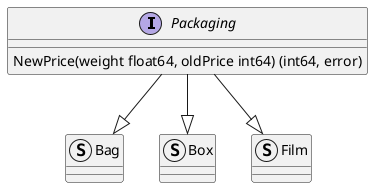 @startuml
interface Packaging {
    NewPrice(weight float64, oldPrice int64) (int64, error)
}

struct Bag { 
}
struct Box { 
}
struct Film { 
}

Packaging --|> Bag
Packaging --|> Box
Packaging --|> Film
@enduml
